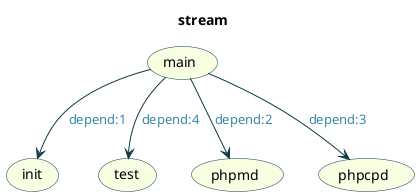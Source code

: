 @startuml

title stream
skinparam Arrow {
    Color #0C3A49
    FontColor #3787A6
}
skinparam Usecase {
    BackgroundColor #F7FEE1
    BorderColor #0C3A49
}

(main)
(init)
(test)
(phpmd)
(phpcpd)

(main) --> (init) : depend:1
(main) --> (phpmd) : depend:2
(main) --> (phpcpd) : depend:3
(main) --> (test) : depend:4
@enduml
